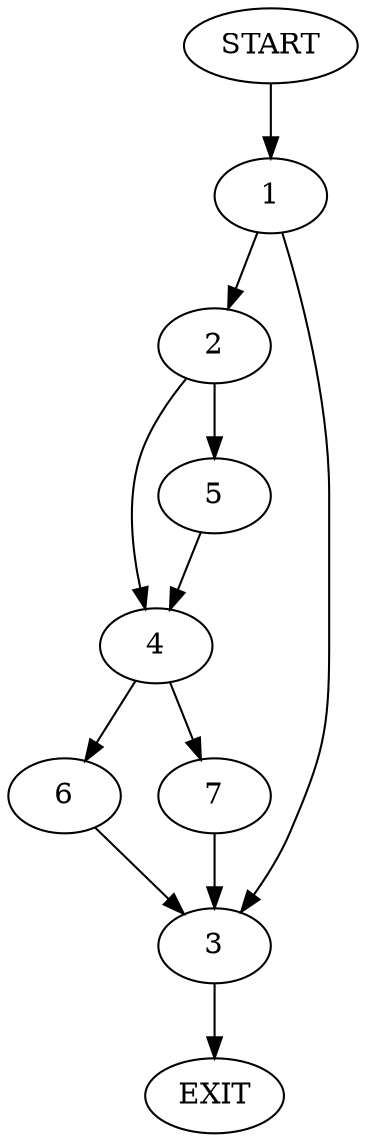 digraph {
0 [label="START"]
8 [label="EXIT"]
0 -> 1
1 -> 2
1 -> 3
2 -> 4
2 -> 5
3 -> 8
4 -> 6
4 -> 7
5 -> 4
6 -> 3
7 -> 3
}
